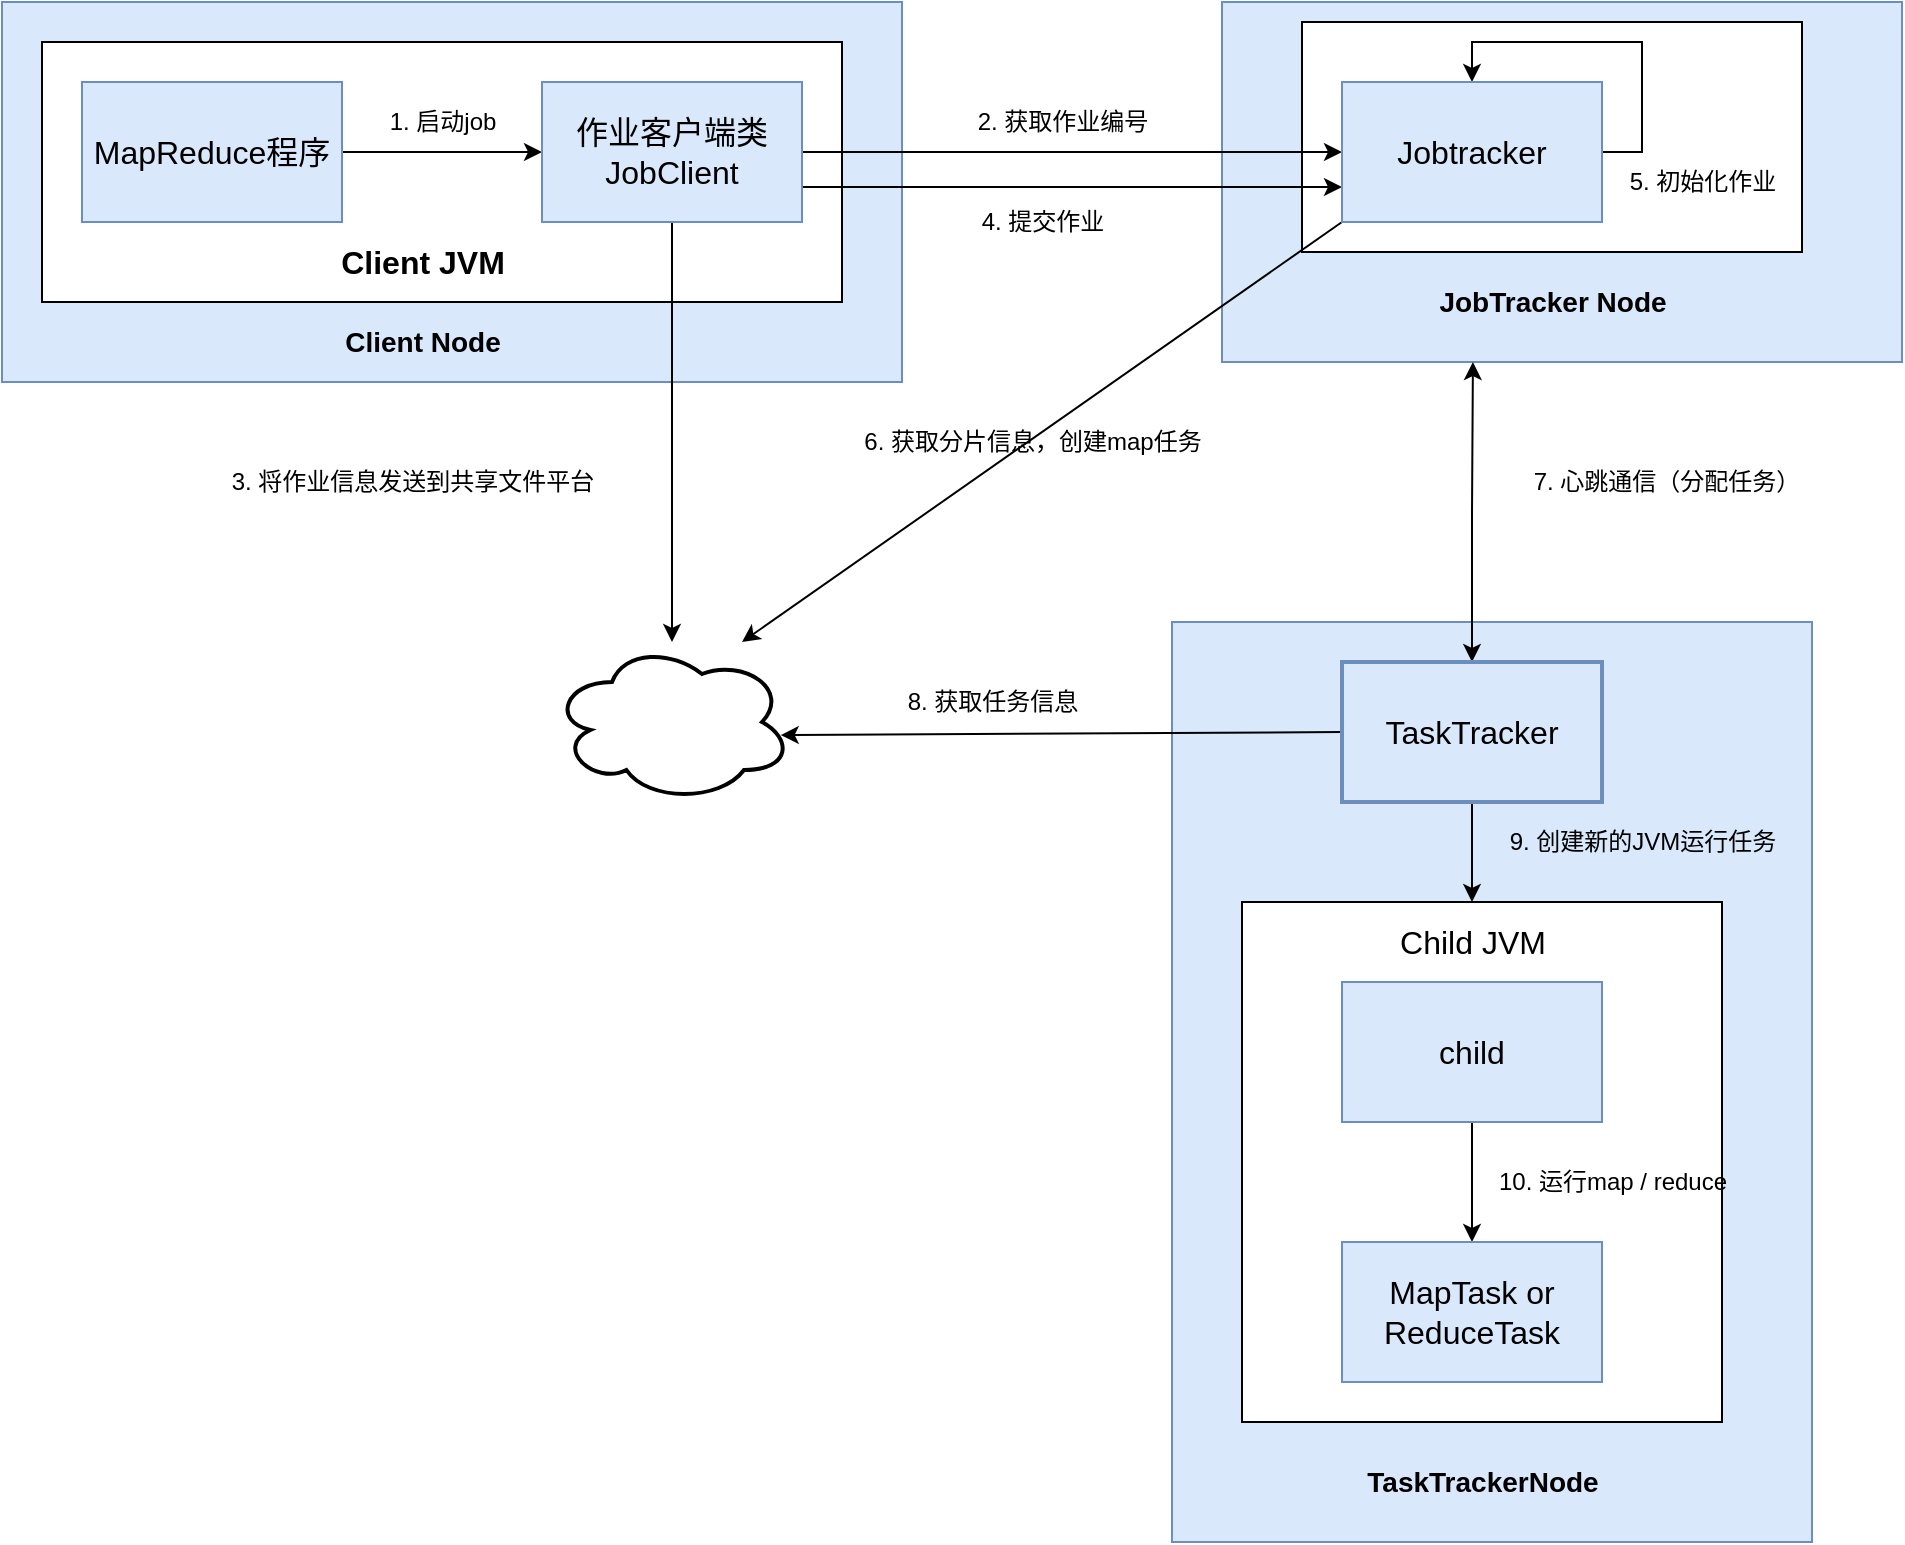<mxfile version="14.7.6" type="github">
  <diagram id="-hRJCL30t5T-kiZvjlwx" name="第 1 页">
    <mxGraphModel dx="1221" dy="622" grid="1" gridSize="10" guides="1" tooltips="1" connect="1" arrows="1" fold="1" page="1" pageScale="1" pageWidth="827" pageHeight="1169" math="0" shadow="0">
      <root>
        <mxCell id="0" />
        <mxCell id="1" parent="0" />
        <mxCell id="4pyJFJcTwUyNwGlN5-q8-25" value="" style="rounded=0;whiteSpace=wrap;html=1;fillColor=#dae8fc;strokeColor=#6c8ebf;" vertex="1" parent="1">
          <mxGeometry x="665" y="340" width="320" height="460" as="geometry" />
        </mxCell>
        <mxCell id="4pyJFJcTwUyNwGlN5-q8-24" value="" style="rounded=0;whiteSpace=wrap;html=1;" vertex="1" parent="1">
          <mxGeometry x="700" y="480" width="240" height="260" as="geometry" />
        </mxCell>
        <mxCell id="4pyJFJcTwUyNwGlN5-q8-18" value="" style="rounded=0;whiteSpace=wrap;html=1;fillColor=#dae8fc;strokeColor=#6c8ebf;" vertex="1" parent="1">
          <mxGeometry x="690" y="30" width="340" height="180" as="geometry" />
        </mxCell>
        <mxCell id="4pyJFJcTwUyNwGlN5-q8-15" value="" style="rounded=0;whiteSpace=wrap;html=1;" vertex="1" parent="1">
          <mxGeometry x="730" y="40" width="250" height="115" as="geometry" />
        </mxCell>
        <mxCell id="4pyJFJcTwUyNwGlN5-q8-7" value="" style="rounded=0;whiteSpace=wrap;html=1;fillColor=#dae8fc;strokeColor=#6c8ebf;" vertex="1" parent="1">
          <mxGeometry x="80" y="30" width="450" height="190" as="geometry" />
        </mxCell>
        <mxCell id="4pyJFJcTwUyNwGlN5-q8-5" value="" style="rounded=0;whiteSpace=wrap;html=1;" vertex="1" parent="1">
          <mxGeometry x="100" y="50" width="400" height="130" as="geometry" />
        </mxCell>
        <mxCell id="4pyJFJcTwUyNwGlN5-q8-4" style="edgeStyle=orthogonalEdgeStyle;rounded=0;orthogonalLoop=1;jettySize=auto;html=1;exitX=1;exitY=0.5;exitDx=0;exitDy=0;entryX=0;entryY=0.5;entryDx=0;entryDy=0;" edge="1" parent="1" source="4pyJFJcTwUyNwGlN5-q8-1" target="4pyJFJcTwUyNwGlN5-q8-2">
          <mxGeometry relative="1" as="geometry" />
        </mxCell>
        <mxCell id="4pyJFJcTwUyNwGlN5-q8-1" value="&lt;font style=&quot;font-size: 16px&quot;&gt;MapReduce程序&lt;/font&gt;" style="rounded=0;whiteSpace=wrap;html=1;fillColor=#dae8fc;strokeColor=#6c8ebf;" vertex="1" parent="1">
          <mxGeometry x="120" y="70" width="130" height="70" as="geometry" />
        </mxCell>
        <mxCell id="4pyJFJcTwUyNwGlN5-q8-11" style="edgeStyle=orthogonalEdgeStyle;rounded=0;orthogonalLoop=1;jettySize=auto;html=1;exitX=1;exitY=0.5;exitDx=0;exitDy=0;entryX=0;entryY=0.5;entryDx=0;entryDy=0;" edge="1" parent="1" source="4pyJFJcTwUyNwGlN5-q8-2" target="4pyJFJcTwUyNwGlN5-q8-9">
          <mxGeometry relative="1" as="geometry" />
        </mxCell>
        <mxCell id="4pyJFJcTwUyNwGlN5-q8-12" style="edgeStyle=orthogonalEdgeStyle;rounded=0;orthogonalLoop=1;jettySize=auto;html=1;exitX=1;exitY=0.75;exitDx=0;exitDy=0;entryX=0;entryY=0.75;entryDx=0;entryDy=0;" edge="1" parent="1" source="4pyJFJcTwUyNwGlN5-q8-2" target="4pyJFJcTwUyNwGlN5-q8-9">
          <mxGeometry relative="1" as="geometry" />
        </mxCell>
        <mxCell id="4pyJFJcTwUyNwGlN5-q8-31" style="edgeStyle=orthogonalEdgeStyle;rounded=0;orthogonalLoop=1;jettySize=auto;html=1;exitX=0.5;exitY=1;exitDx=0;exitDy=0;startArrow=none;startFill=0;" edge="1" parent="1" source="4pyJFJcTwUyNwGlN5-q8-2" target="4pyJFJcTwUyNwGlN5-q8-30">
          <mxGeometry relative="1" as="geometry" />
        </mxCell>
        <mxCell id="4pyJFJcTwUyNwGlN5-q8-2" value="&lt;font style=&quot;font-size: 16px&quot;&gt;作业客户端类&lt;br&gt;JobClient&lt;/font&gt;" style="rounded=0;whiteSpace=wrap;html=1;fillColor=#dae8fc;strokeColor=#6c8ebf;" vertex="1" parent="1">
          <mxGeometry x="350" y="70" width="130" height="70" as="geometry" />
        </mxCell>
        <mxCell id="4pyJFJcTwUyNwGlN5-q8-6" value="&lt;b&gt;&lt;font style=&quot;font-size: 16px&quot;&gt;Client JVM&lt;/font&gt;&lt;/b&gt;" style="text;html=1;align=center;verticalAlign=middle;resizable=0;points=[];autosize=1;strokeColor=none;" vertex="1" parent="1">
          <mxGeometry x="240" y="150" width="100" height="20" as="geometry" />
        </mxCell>
        <mxCell id="4pyJFJcTwUyNwGlN5-q8-8" value="&lt;b&gt;&lt;font style=&quot;font-size: 14px&quot;&gt;Client Node&lt;/font&gt;&lt;/b&gt;" style="text;html=1;align=center;verticalAlign=middle;resizable=0;points=[];autosize=1;strokeColor=none;" vertex="1" parent="1">
          <mxGeometry x="240" y="190" width="100" height="20" as="geometry" />
        </mxCell>
        <mxCell id="4pyJFJcTwUyNwGlN5-q8-16" style="edgeStyle=orthogonalEdgeStyle;rounded=0;orthogonalLoop=1;jettySize=auto;html=1;exitX=1;exitY=0.5;exitDx=0;exitDy=0;entryX=0.5;entryY=0;entryDx=0;entryDy=0;" edge="1" parent="1" source="4pyJFJcTwUyNwGlN5-q8-9" target="4pyJFJcTwUyNwGlN5-q8-9">
          <mxGeometry relative="1" as="geometry">
            <Array as="points">
              <mxPoint x="900" y="105" />
              <mxPoint x="900" y="50" />
              <mxPoint x="815" y="50" />
            </Array>
          </mxGeometry>
        </mxCell>
        <mxCell id="4pyJFJcTwUyNwGlN5-q8-32" style="rounded=0;orthogonalLoop=1;jettySize=auto;html=1;exitX=0;exitY=1;exitDx=0;exitDy=0;startArrow=none;startFill=0;" edge="1" parent="1" source="4pyJFJcTwUyNwGlN5-q8-9">
          <mxGeometry relative="1" as="geometry">
            <mxPoint x="450" y="350" as="targetPoint" />
          </mxGeometry>
        </mxCell>
        <mxCell id="4pyJFJcTwUyNwGlN5-q8-9" value="&lt;font style=&quot;font-size: 16px&quot;&gt;Jobtracker&lt;/font&gt;" style="rounded=0;whiteSpace=wrap;html=1;fillColor=#dae8fc;strokeColor=#6c8ebf;" vertex="1" parent="1">
          <mxGeometry x="750" y="70" width="130" height="70" as="geometry" />
        </mxCell>
        <mxCell id="4pyJFJcTwUyNwGlN5-q8-10" value="1. 启动job" style="text;html=1;align=center;verticalAlign=middle;resizable=0;points=[];autosize=1;strokeColor=none;" vertex="1" parent="1">
          <mxGeometry x="260" y="80" width="80" height="20" as="geometry" />
        </mxCell>
        <mxCell id="4pyJFJcTwUyNwGlN5-q8-13" value="2. 获取作业编号" style="text;html=1;align=center;verticalAlign=middle;resizable=0;points=[];autosize=1;strokeColor=none;" vertex="1" parent="1">
          <mxGeometry x="555" y="80" width="110" height="20" as="geometry" />
        </mxCell>
        <mxCell id="4pyJFJcTwUyNwGlN5-q8-14" value="4. 提交作业" style="text;html=1;align=center;verticalAlign=middle;resizable=0;points=[];autosize=1;strokeColor=none;" vertex="1" parent="1">
          <mxGeometry x="555" y="130" width="90" height="20" as="geometry" />
        </mxCell>
        <mxCell id="4pyJFJcTwUyNwGlN5-q8-17" value="5. 初始化作业" style="text;html=1;align=center;verticalAlign=middle;resizable=0;points=[];autosize=1;strokeColor=none;" vertex="1" parent="1">
          <mxGeometry x="880" y="110" width="100" height="20" as="geometry" />
        </mxCell>
        <mxCell id="4pyJFJcTwUyNwGlN5-q8-19" value="&lt;b&gt;&lt;font style=&quot;font-size: 14px&quot;&gt;JobTracker Node&lt;/font&gt;&lt;/b&gt;" style="text;html=1;align=center;verticalAlign=middle;resizable=0;points=[];autosize=1;strokeColor=none;" vertex="1" parent="1">
          <mxGeometry x="790" y="170" width="130" height="20" as="geometry" />
        </mxCell>
        <mxCell id="4pyJFJcTwUyNwGlN5-q8-21" style="edgeStyle=orthogonalEdgeStyle;rounded=0;orthogonalLoop=1;jettySize=auto;html=1;exitX=0.5;exitY=0;exitDx=0;exitDy=0;entryX=0.369;entryY=1;entryDx=0;entryDy=0;entryPerimeter=0;startArrow=classic;startFill=1;" edge="1" parent="1" source="4pyJFJcTwUyNwGlN5-q8-20" target="4pyJFJcTwUyNwGlN5-q8-18">
          <mxGeometry relative="1" as="geometry" />
        </mxCell>
        <mxCell id="4pyJFJcTwUyNwGlN5-q8-26" style="edgeStyle=orthogonalEdgeStyle;rounded=0;orthogonalLoop=1;jettySize=auto;html=1;exitX=0.5;exitY=1;exitDx=0;exitDy=0;startArrow=none;startFill=0;" edge="1" parent="1" source="4pyJFJcTwUyNwGlN5-q8-20">
          <mxGeometry relative="1" as="geometry">
            <mxPoint x="815" y="480" as="targetPoint" />
            <Array as="points">
              <mxPoint x="815" y="480" />
            </Array>
          </mxGeometry>
        </mxCell>
        <mxCell id="4pyJFJcTwUyNwGlN5-q8-33" style="edgeStyle=none;rounded=0;orthogonalLoop=1;jettySize=auto;html=1;exitX=0;exitY=0.5;exitDx=0;exitDy=0;entryX=0.953;entryY=0.582;entryDx=0;entryDy=0;entryPerimeter=0;startArrow=none;startFill=0;" edge="1" parent="1" source="4pyJFJcTwUyNwGlN5-q8-20" target="4pyJFJcTwUyNwGlN5-q8-30">
          <mxGeometry relative="1" as="geometry" />
        </mxCell>
        <mxCell id="4pyJFJcTwUyNwGlN5-q8-20" value="&lt;font style=&quot;font-size: 16px&quot;&gt;TaskTracker&lt;/font&gt;" style="rounded=0;whiteSpace=wrap;html=1;fillColor=#dae8fc;strokeColor=#6c8ebf;strokeWidth=2;" vertex="1" parent="1">
          <mxGeometry x="750" y="360" width="130" height="70" as="geometry" />
        </mxCell>
        <mxCell id="4pyJFJcTwUyNwGlN5-q8-29" style="edgeStyle=orthogonalEdgeStyle;rounded=0;orthogonalLoop=1;jettySize=auto;html=1;exitX=0.5;exitY=1;exitDx=0;exitDy=0;entryX=0.5;entryY=0;entryDx=0;entryDy=0;startArrow=none;startFill=0;" edge="1" parent="1" source="4pyJFJcTwUyNwGlN5-q8-22" target="4pyJFJcTwUyNwGlN5-q8-23">
          <mxGeometry relative="1" as="geometry" />
        </mxCell>
        <mxCell id="4pyJFJcTwUyNwGlN5-q8-22" value="&lt;span style=&quot;font-size: 16px&quot;&gt;child&lt;/span&gt;" style="rounded=0;whiteSpace=wrap;html=1;fillColor=#dae8fc;strokeColor=#6c8ebf;" vertex="1" parent="1">
          <mxGeometry x="750" y="520" width="130" height="70" as="geometry" />
        </mxCell>
        <mxCell id="4pyJFJcTwUyNwGlN5-q8-23" value="&lt;span style=&quot;font-size: 16px&quot;&gt;MapTask or&lt;br&gt;ReduceTask&lt;br&gt;&lt;/span&gt;" style="rounded=0;whiteSpace=wrap;html=1;fillColor=#dae8fc;strokeColor=#6c8ebf;" vertex="1" parent="1">
          <mxGeometry x="750" y="650" width="130" height="70" as="geometry" />
        </mxCell>
        <mxCell id="4pyJFJcTwUyNwGlN5-q8-27" value="&lt;font style=&quot;font-size: 16px&quot;&gt;Child JVM&lt;/font&gt;" style="text;html=1;align=center;verticalAlign=middle;resizable=0;points=[];autosize=1;strokeColor=none;" vertex="1" parent="1">
          <mxGeometry x="770" y="490" width="90" height="20" as="geometry" />
        </mxCell>
        <mxCell id="4pyJFJcTwUyNwGlN5-q8-28" value="&lt;b&gt;&lt;font style=&quot;font-size: 14px&quot;&gt;TaskTrackerNode&lt;/font&gt;&lt;/b&gt;" style="text;html=1;align=center;verticalAlign=middle;resizable=0;points=[];autosize=1;strokeColor=none;" vertex="1" parent="1">
          <mxGeometry x="755" y="760" width="130" height="20" as="geometry" />
        </mxCell>
        <mxCell id="4pyJFJcTwUyNwGlN5-q8-30" value="" style="ellipse;shape=cloud;whiteSpace=wrap;html=1;strokeWidth=2;" vertex="1" parent="1">
          <mxGeometry x="355" y="350" width="120" height="80" as="geometry" />
        </mxCell>
        <mxCell id="4pyJFJcTwUyNwGlN5-q8-34" value="3. 将作业信息发送到共享文件平台" style="text;html=1;align=center;verticalAlign=middle;resizable=0;points=[];autosize=1;strokeColor=none;" vertex="1" parent="1">
          <mxGeometry x="170" y="260" width="230" height="20" as="geometry" />
        </mxCell>
        <mxCell id="4pyJFJcTwUyNwGlN5-q8-35" value="6. 获取分片信息，创建map任务" style="text;html=1;align=center;verticalAlign=middle;resizable=0;points=[];autosize=1;strokeColor=none;" vertex="1" parent="1">
          <mxGeometry x="490" y="240" width="210" height="20" as="geometry" />
        </mxCell>
        <mxCell id="4pyJFJcTwUyNwGlN5-q8-36" value="7. 心跳通信（分配任务）" style="text;html=1;align=center;verticalAlign=middle;resizable=0;points=[];autosize=1;strokeColor=none;" vertex="1" parent="1">
          <mxGeometry x="827" y="260" width="170" height="20" as="geometry" />
        </mxCell>
        <mxCell id="4pyJFJcTwUyNwGlN5-q8-37" value="8. 获取任务信息" style="text;html=1;align=center;verticalAlign=middle;resizable=0;points=[];autosize=1;strokeColor=none;" vertex="1" parent="1">
          <mxGeometry x="520" y="370" width="110" height="20" as="geometry" />
        </mxCell>
        <mxCell id="4pyJFJcTwUyNwGlN5-q8-38" value="9. 创建新的JVM运行任务" style="text;html=1;align=center;verticalAlign=middle;resizable=0;points=[];autosize=1;strokeColor=none;" vertex="1" parent="1">
          <mxGeometry x="815" y="440" width="170" height="20" as="geometry" />
        </mxCell>
        <mxCell id="4pyJFJcTwUyNwGlN5-q8-39" value="10. 运行map / reduce" style="text;html=1;align=center;verticalAlign=middle;resizable=0;points=[];autosize=1;strokeColor=none;" vertex="1" parent="1">
          <mxGeometry x="810" y="610" width="150" height="20" as="geometry" />
        </mxCell>
      </root>
    </mxGraphModel>
  </diagram>
</mxfile>
